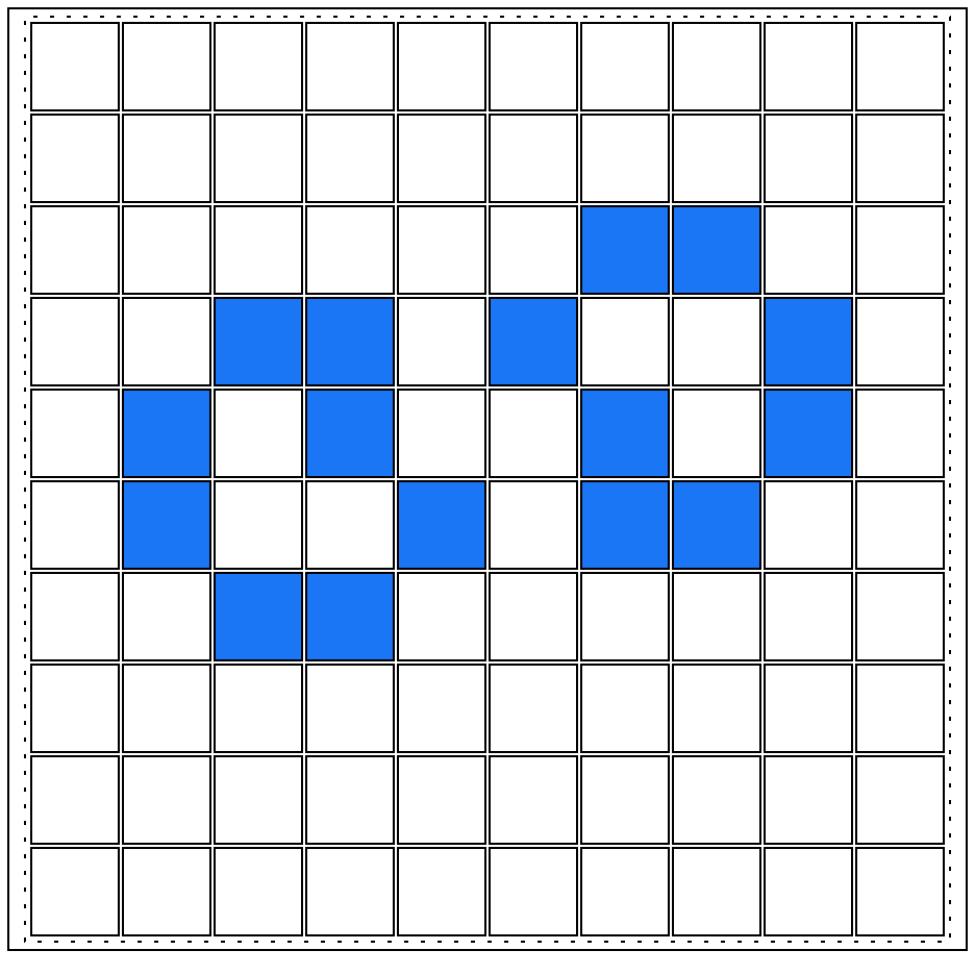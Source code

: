 digraph { node[shape=box style=filled fillcolor="white"] l[label=<<TABLE cellpadding="20" style="dotted"><TR><TD></TD><TD></TD><TD></TD><TD></TD><TD></TD><TD></TD><TD></TD><TD></TD><TD></TD><TD></TD></TR><TR><TD></TD><TD></TD><TD></TD><TD></TD><TD></TD><TD></TD><TD></TD><TD></TD><TD></TD><TD></TD></TR><TR><TD></TD><TD></TD><TD></TD><TD></TD><TD></TD><TD></TD><TD  bgcolor="#1B76F5"></TD><TD  bgcolor="#1B76F5"></TD><TD></TD><TD></TD></TR><TR><TD></TD><TD></TD><TD  bgcolor="#1B76F5"></TD><TD  bgcolor="#1B76F5"></TD><TD></TD><TD  bgcolor="#1B76F5"></TD><TD></TD><TD></TD><TD  bgcolor="#1B76F5"></TD><TD></TD></TR><TR><TD></TD><TD  bgcolor="#1B76F5"></TD><TD></TD><TD  bgcolor="#1B76F5"></TD><TD></TD><TD></TD><TD  bgcolor="#1B76F5"></TD><TD></TD><TD  bgcolor="#1B76F5"></TD><TD></TD></TR><TR><TD></TD><TD  bgcolor="#1B76F5"></TD><TD></TD><TD></TD><TD  bgcolor="#1B76F5"></TD><TD></TD><TD  bgcolor="#1B76F5"></TD><TD  bgcolor="#1B76F5"></TD><TD></TD><TD></TD></TR><TR><TD></TD><TD></TD><TD  bgcolor="#1B76F5"></TD><TD  bgcolor="#1B76F5"></TD><TD></TD><TD></TD><TD></TD><TD></TD><TD></TD><TD></TD></TR><TR><TD></TD><TD></TD><TD></TD><TD></TD><TD></TD><TD></TD><TD></TD><TD></TD><TD></TD><TD></TD></TR><TR><TD></TD><TD></TD><TD></TD><TD></TD><TD></TD><TD></TD><TD></TD><TD></TD><TD></TD><TD></TD></TR><TR><TD></TD><TD></TD><TD></TD><TD></TD><TD></TD><TD></TD><TD></TD><TD></TD><TD></TD><TD></TD></TR></TABLE>>];}